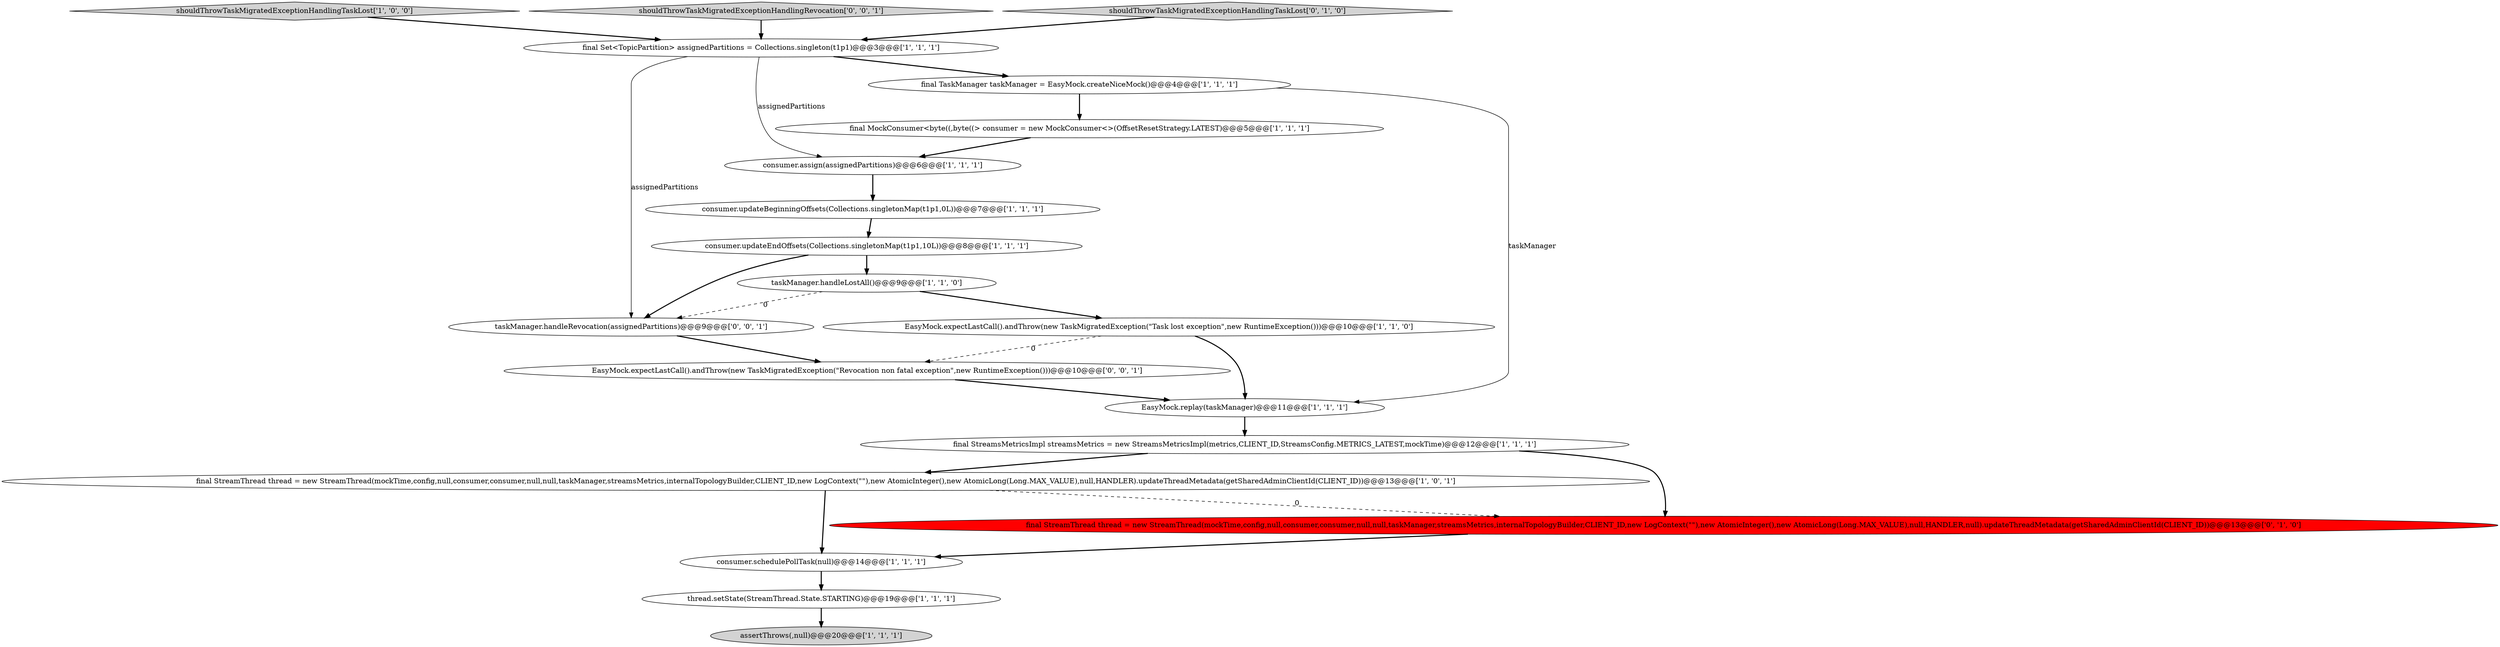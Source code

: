 digraph {
7 [style = filled, label = "consumer.schedulePollTask(null)@@@14@@@['1', '1', '1']", fillcolor = white, shape = ellipse image = "AAA0AAABBB1BBB"];
2 [style = filled, label = "final TaskManager taskManager = EasyMock.createNiceMock()@@@4@@@['1', '1', '1']", fillcolor = white, shape = ellipse image = "AAA0AAABBB1BBB"];
3 [style = filled, label = "consumer.updateBeginningOffsets(Collections.singletonMap(t1p1,0L))@@@7@@@['1', '1', '1']", fillcolor = white, shape = ellipse image = "AAA0AAABBB1BBB"];
18 [style = filled, label = "taskManager.handleRevocation(assignedPartitions)@@@9@@@['0', '0', '1']", fillcolor = white, shape = ellipse image = "AAA0AAABBB3BBB"];
9 [style = filled, label = "consumer.assign(assignedPartitions)@@@6@@@['1', '1', '1']", fillcolor = white, shape = ellipse image = "AAA0AAABBB1BBB"];
4 [style = filled, label = "assertThrows(,null)@@@20@@@['1', '1', '1']", fillcolor = lightgray, shape = ellipse image = "AAA0AAABBB1BBB"];
14 [style = filled, label = "thread.setState(StreamThread.State.STARTING)@@@19@@@['1', '1', '1']", fillcolor = white, shape = ellipse image = "AAA0AAABBB1BBB"];
0 [style = filled, label = "EasyMock.expectLastCall().andThrow(new TaskMigratedException(\"Task lost exception\",new RuntimeException()))@@@10@@@['1', '1', '0']", fillcolor = white, shape = ellipse image = "AAA0AAABBB1BBB"];
13 [style = filled, label = "final Set<TopicPartition> assignedPartitions = Collections.singleton(t1p1)@@@3@@@['1', '1', '1']", fillcolor = white, shape = ellipse image = "AAA0AAABBB1BBB"];
8 [style = filled, label = "shouldThrowTaskMigratedExceptionHandlingTaskLost['1', '0', '0']", fillcolor = lightgray, shape = diamond image = "AAA0AAABBB1BBB"];
17 [style = filled, label = "shouldThrowTaskMigratedExceptionHandlingRevocation['0', '0', '1']", fillcolor = lightgray, shape = diamond image = "AAA0AAABBB3BBB"];
1 [style = filled, label = "EasyMock.replay(taskManager)@@@11@@@['1', '1', '1']", fillcolor = white, shape = ellipse image = "AAA0AAABBB1BBB"];
19 [style = filled, label = "EasyMock.expectLastCall().andThrow(new TaskMigratedException(\"Revocation non fatal exception\",new RuntimeException()))@@@10@@@['0', '0', '1']", fillcolor = white, shape = ellipse image = "AAA0AAABBB3BBB"];
10 [style = filled, label = "final StreamsMetricsImpl streamsMetrics = new StreamsMetricsImpl(metrics,CLIENT_ID,StreamsConfig.METRICS_LATEST,mockTime)@@@12@@@['1', '1', '1']", fillcolor = white, shape = ellipse image = "AAA0AAABBB1BBB"];
11 [style = filled, label = "final MockConsumer<byte((,byte((> consumer = new MockConsumer<>(OffsetResetStrategy.LATEST)@@@5@@@['1', '1', '1']", fillcolor = white, shape = ellipse image = "AAA0AAABBB1BBB"];
12 [style = filled, label = "taskManager.handleLostAll()@@@9@@@['1', '1', '0']", fillcolor = white, shape = ellipse image = "AAA0AAABBB1BBB"];
5 [style = filled, label = "consumer.updateEndOffsets(Collections.singletonMap(t1p1,10L))@@@8@@@['1', '1', '1']", fillcolor = white, shape = ellipse image = "AAA0AAABBB1BBB"];
6 [style = filled, label = "final StreamThread thread = new StreamThread(mockTime,config,null,consumer,consumer,null,null,taskManager,streamsMetrics,internalTopologyBuilder,CLIENT_ID,new LogContext(\"\"),new AtomicInteger(),new AtomicLong(Long.MAX_VALUE),null,HANDLER).updateThreadMetadata(getSharedAdminClientId(CLIENT_ID))@@@13@@@['1', '0', '1']", fillcolor = white, shape = ellipse image = "AAA0AAABBB1BBB"];
15 [style = filled, label = "final StreamThread thread = new StreamThread(mockTime,config,null,consumer,consumer,null,null,taskManager,streamsMetrics,internalTopologyBuilder,CLIENT_ID,new LogContext(\"\"),new AtomicInteger(),new AtomicLong(Long.MAX_VALUE),null,HANDLER,null).updateThreadMetadata(getSharedAdminClientId(CLIENT_ID))@@@13@@@['0', '1', '0']", fillcolor = red, shape = ellipse image = "AAA1AAABBB2BBB"];
16 [style = filled, label = "shouldThrowTaskMigratedExceptionHandlingTaskLost['0', '1', '0']", fillcolor = lightgray, shape = diamond image = "AAA0AAABBB2BBB"];
16->13 [style = bold, label=""];
10->15 [style = bold, label=""];
15->7 [style = bold, label=""];
0->19 [style = dashed, label="0"];
18->19 [style = bold, label=""];
13->9 [style = solid, label="assignedPartitions"];
5->18 [style = bold, label=""];
11->9 [style = bold, label=""];
12->0 [style = bold, label=""];
10->6 [style = bold, label=""];
7->14 [style = bold, label=""];
19->1 [style = bold, label=""];
3->5 [style = bold, label=""];
5->12 [style = bold, label=""];
6->15 [style = dashed, label="0"];
0->1 [style = bold, label=""];
13->2 [style = bold, label=""];
9->3 [style = bold, label=""];
12->18 [style = dashed, label="0"];
17->13 [style = bold, label=""];
13->18 [style = solid, label="assignedPartitions"];
6->7 [style = bold, label=""];
1->10 [style = bold, label=""];
2->1 [style = solid, label="taskManager"];
2->11 [style = bold, label=""];
8->13 [style = bold, label=""];
14->4 [style = bold, label=""];
}
